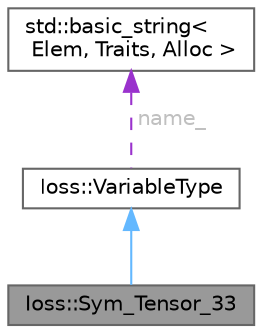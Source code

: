 digraph "Ioss::Sym_Tensor_33"
{
 // INTERACTIVE_SVG=YES
 // LATEX_PDF_SIZE
  bgcolor="transparent";
  edge [fontname=Helvetica,fontsize=10,labelfontname=Helvetica,labelfontsize=10];
  node [fontname=Helvetica,fontsize=10,shape=box,height=0.2,width=0.4];
  Node1 [id="Node000001",label="Ioss::Sym_Tensor_33",height=0.2,width=0.4,color="gray40", fillcolor="grey60", style="filled", fontcolor="black",tooltip=" "];
  Node2 -> Node1 [id="edge1_Node000001_Node000002",dir="back",color="steelblue1",style="solid",tooltip=" "];
  Node2 [id="Node000002",label="Ioss::VariableType",height=0.2,width=0.4,color="gray40", fillcolor="white", style="filled",URL="$classIoss_1_1VariableType.html",tooltip="A generic variable type."];
  Node3 -> Node2 [id="edge2_Node000002_Node000003",dir="back",color="darkorchid3",style="dashed",tooltip=" ",label=" name_",fontcolor="grey" ];
  Node3 [id="Node000003",label="std::basic_string\<\l Elem, Traits, Alloc \>",height=0.2,width=0.4,color="gray40", fillcolor="white", style="filled",URL="$classstd_1_1basic__string.html",tooltip=" "];
}
